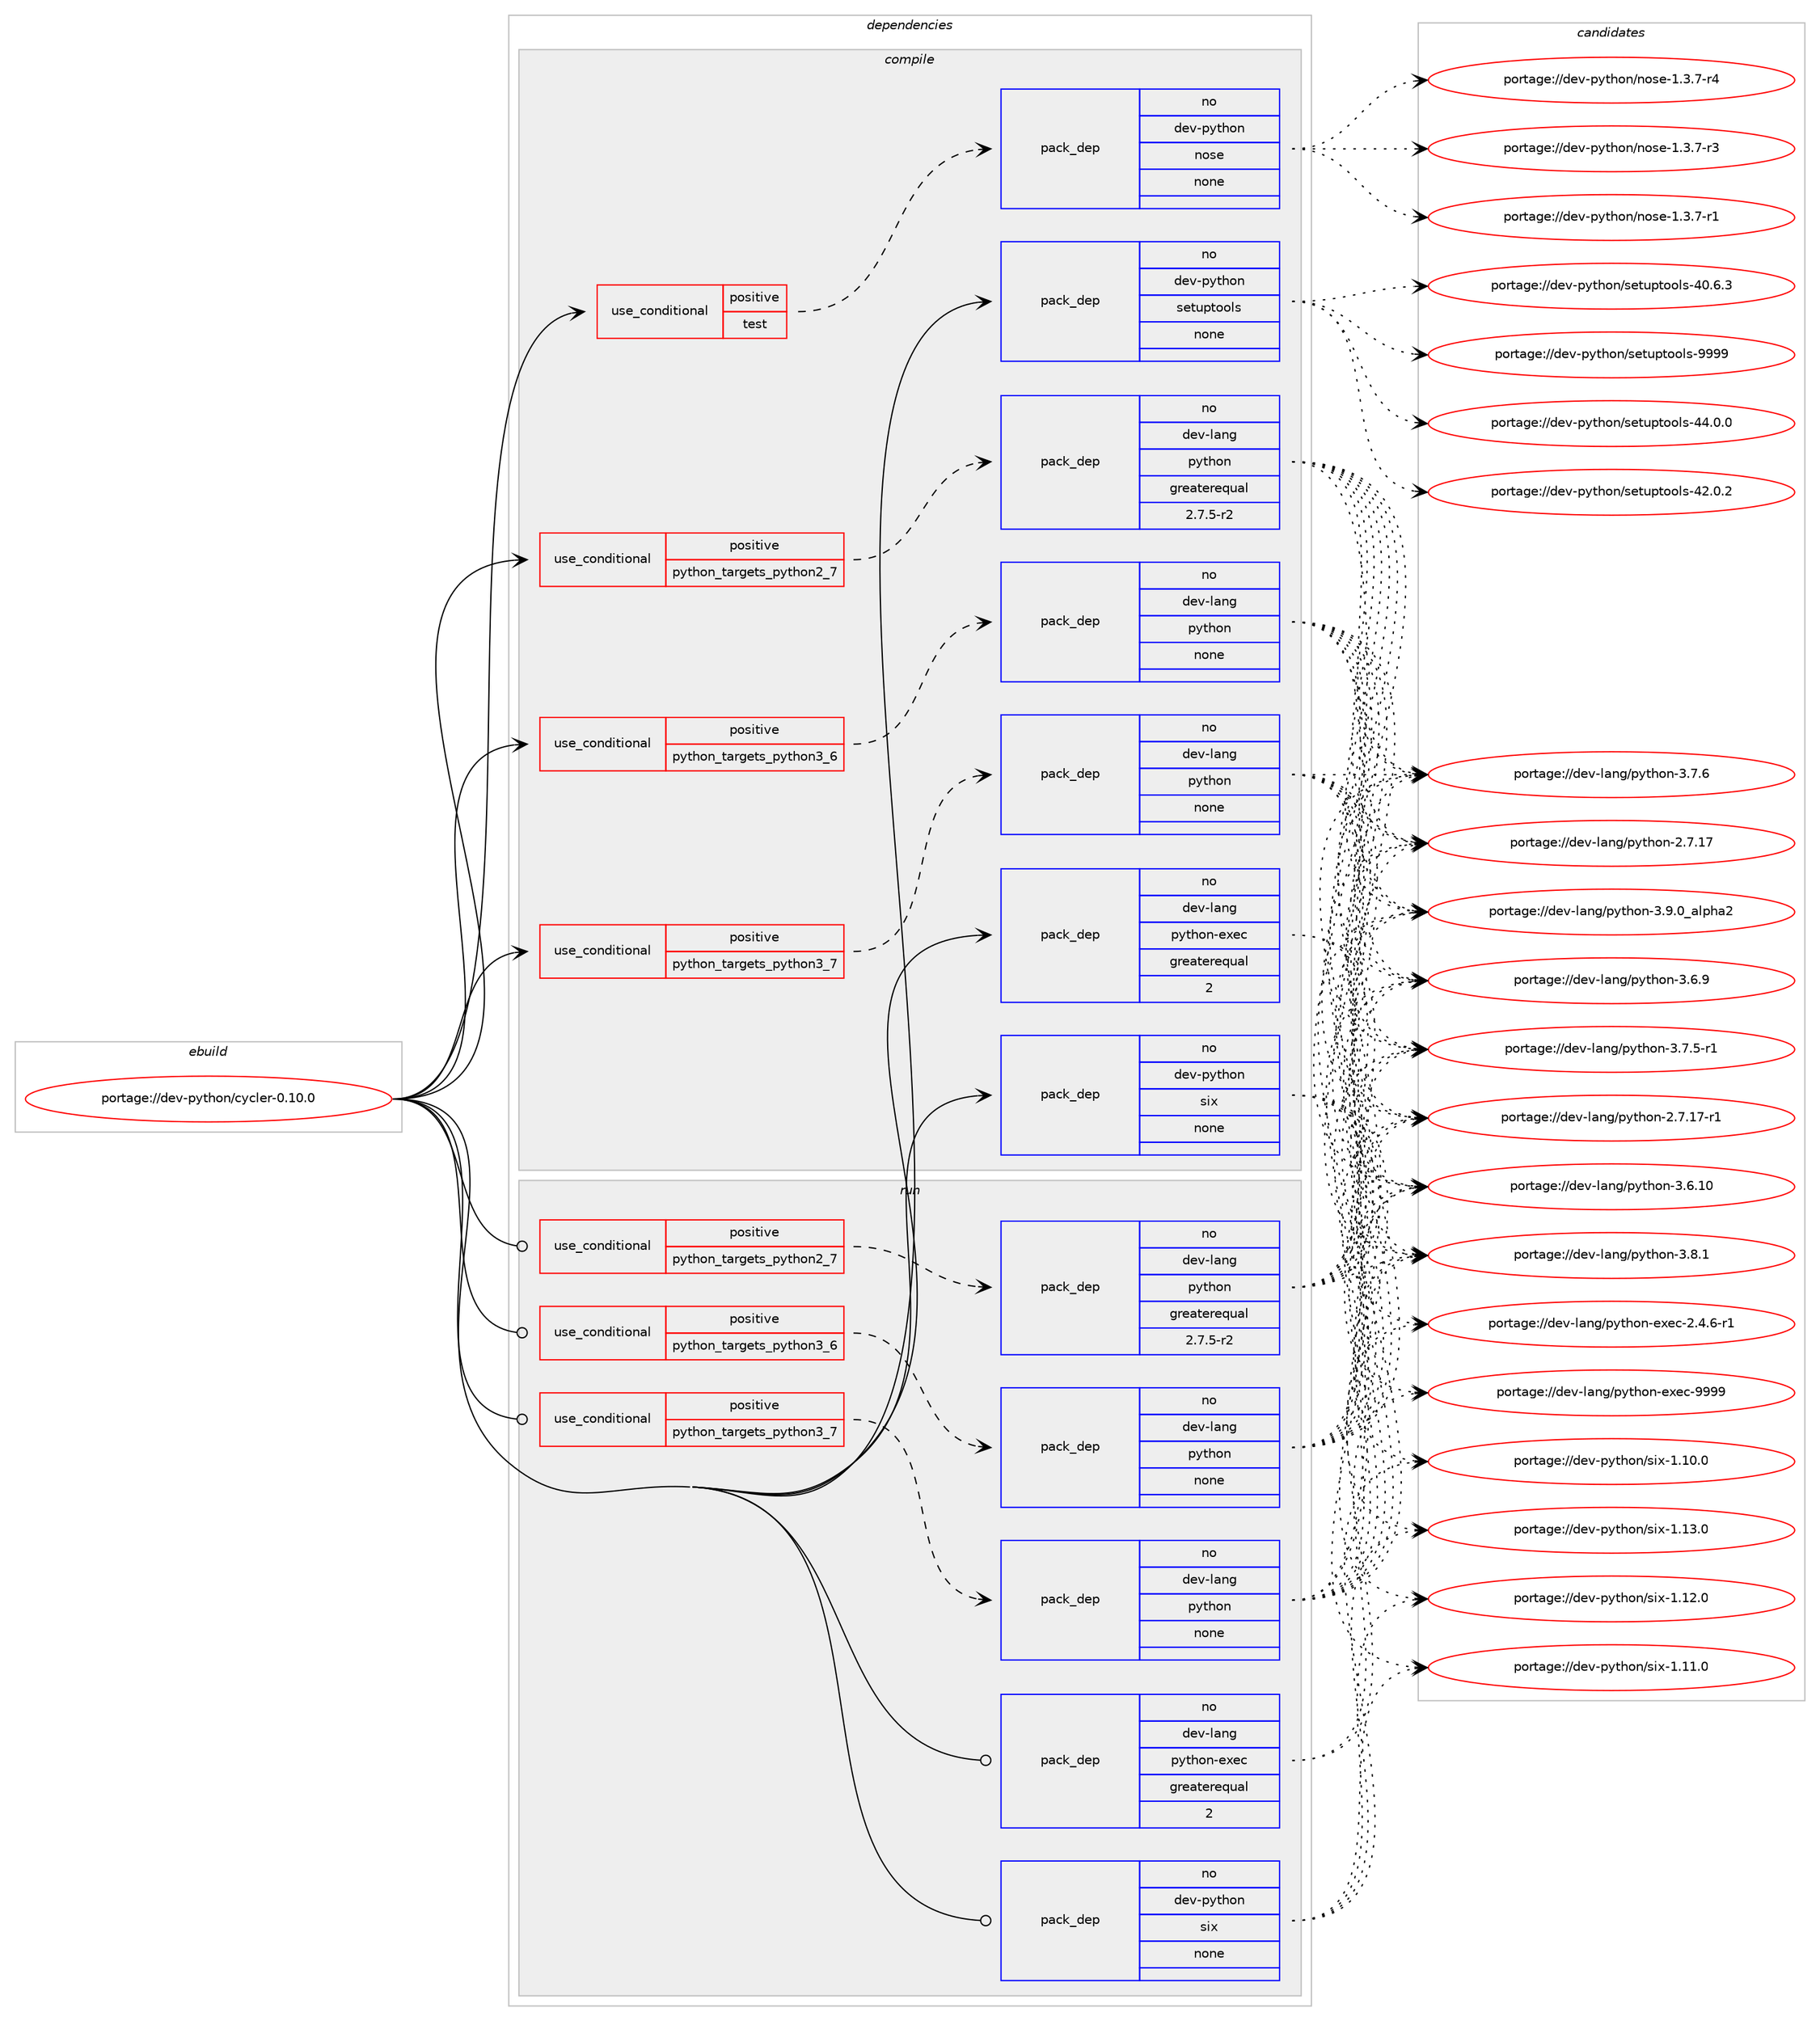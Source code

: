 digraph prolog {

# *************
# Graph options
# *************

newrank=true;
concentrate=true;
compound=true;
graph [rankdir=LR,fontname=Helvetica,fontsize=10,ranksep=1.5];#, ranksep=2.5, nodesep=0.2];
edge  [arrowhead=vee];
node  [fontname=Helvetica,fontsize=10];

# **********
# The ebuild
# **********

subgraph cluster_leftcol {
color=gray;
rank=same;
label=<<i>ebuild</i>>;
id [label="portage://dev-python/cycler-0.10.0", color=red, width=4, href="../dev-python/cycler-0.10.0.svg"];
}

# ****************
# The dependencies
# ****************

subgraph cluster_midcol {
color=gray;
label=<<i>dependencies</i>>;
subgraph cluster_compile {
fillcolor="#eeeeee";
style=filled;
label=<<i>compile</i>>;
subgraph cond117159 {
dependency465270 [label=<<TABLE BORDER="0" CELLBORDER="1" CELLSPACING="0" CELLPADDING="4"><TR><TD ROWSPAN="3" CELLPADDING="10">use_conditional</TD></TR><TR><TD>positive</TD></TR><TR><TD>python_targets_python2_7</TD></TR></TABLE>>, shape=none, color=red];
subgraph pack343117 {
dependency465271 [label=<<TABLE BORDER="0" CELLBORDER="1" CELLSPACING="0" CELLPADDING="4" WIDTH="220"><TR><TD ROWSPAN="6" CELLPADDING="30">pack_dep</TD></TR><TR><TD WIDTH="110">no</TD></TR><TR><TD>dev-lang</TD></TR><TR><TD>python</TD></TR><TR><TD>greaterequal</TD></TR><TR><TD>2.7.5-r2</TD></TR></TABLE>>, shape=none, color=blue];
}
dependency465270:e -> dependency465271:w [weight=20,style="dashed",arrowhead="vee"];
}
id:e -> dependency465270:w [weight=20,style="solid",arrowhead="vee"];
subgraph cond117160 {
dependency465272 [label=<<TABLE BORDER="0" CELLBORDER="1" CELLSPACING="0" CELLPADDING="4"><TR><TD ROWSPAN="3" CELLPADDING="10">use_conditional</TD></TR><TR><TD>positive</TD></TR><TR><TD>python_targets_python3_6</TD></TR></TABLE>>, shape=none, color=red];
subgraph pack343118 {
dependency465273 [label=<<TABLE BORDER="0" CELLBORDER="1" CELLSPACING="0" CELLPADDING="4" WIDTH="220"><TR><TD ROWSPAN="6" CELLPADDING="30">pack_dep</TD></TR><TR><TD WIDTH="110">no</TD></TR><TR><TD>dev-lang</TD></TR><TR><TD>python</TD></TR><TR><TD>none</TD></TR><TR><TD></TD></TR></TABLE>>, shape=none, color=blue];
}
dependency465272:e -> dependency465273:w [weight=20,style="dashed",arrowhead="vee"];
}
id:e -> dependency465272:w [weight=20,style="solid",arrowhead="vee"];
subgraph cond117161 {
dependency465274 [label=<<TABLE BORDER="0" CELLBORDER="1" CELLSPACING="0" CELLPADDING="4"><TR><TD ROWSPAN="3" CELLPADDING="10">use_conditional</TD></TR><TR><TD>positive</TD></TR><TR><TD>python_targets_python3_7</TD></TR></TABLE>>, shape=none, color=red];
subgraph pack343119 {
dependency465275 [label=<<TABLE BORDER="0" CELLBORDER="1" CELLSPACING="0" CELLPADDING="4" WIDTH="220"><TR><TD ROWSPAN="6" CELLPADDING="30">pack_dep</TD></TR><TR><TD WIDTH="110">no</TD></TR><TR><TD>dev-lang</TD></TR><TR><TD>python</TD></TR><TR><TD>none</TD></TR><TR><TD></TD></TR></TABLE>>, shape=none, color=blue];
}
dependency465274:e -> dependency465275:w [weight=20,style="dashed",arrowhead="vee"];
}
id:e -> dependency465274:w [weight=20,style="solid",arrowhead="vee"];
subgraph cond117162 {
dependency465276 [label=<<TABLE BORDER="0" CELLBORDER="1" CELLSPACING="0" CELLPADDING="4"><TR><TD ROWSPAN="3" CELLPADDING="10">use_conditional</TD></TR><TR><TD>positive</TD></TR><TR><TD>test</TD></TR></TABLE>>, shape=none, color=red];
subgraph pack343120 {
dependency465277 [label=<<TABLE BORDER="0" CELLBORDER="1" CELLSPACING="0" CELLPADDING="4" WIDTH="220"><TR><TD ROWSPAN="6" CELLPADDING="30">pack_dep</TD></TR><TR><TD WIDTH="110">no</TD></TR><TR><TD>dev-python</TD></TR><TR><TD>nose</TD></TR><TR><TD>none</TD></TR><TR><TD></TD></TR></TABLE>>, shape=none, color=blue];
}
dependency465276:e -> dependency465277:w [weight=20,style="dashed",arrowhead="vee"];
}
id:e -> dependency465276:w [weight=20,style="solid",arrowhead="vee"];
subgraph pack343121 {
dependency465278 [label=<<TABLE BORDER="0" CELLBORDER="1" CELLSPACING="0" CELLPADDING="4" WIDTH="220"><TR><TD ROWSPAN="6" CELLPADDING="30">pack_dep</TD></TR><TR><TD WIDTH="110">no</TD></TR><TR><TD>dev-lang</TD></TR><TR><TD>python-exec</TD></TR><TR><TD>greaterequal</TD></TR><TR><TD>2</TD></TR></TABLE>>, shape=none, color=blue];
}
id:e -> dependency465278:w [weight=20,style="solid",arrowhead="vee"];
subgraph pack343122 {
dependency465279 [label=<<TABLE BORDER="0" CELLBORDER="1" CELLSPACING="0" CELLPADDING="4" WIDTH="220"><TR><TD ROWSPAN="6" CELLPADDING="30">pack_dep</TD></TR><TR><TD WIDTH="110">no</TD></TR><TR><TD>dev-python</TD></TR><TR><TD>setuptools</TD></TR><TR><TD>none</TD></TR><TR><TD></TD></TR></TABLE>>, shape=none, color=blue];
}
id:e -> dependency465279:w [weight=20,style="solid",arrowhead="vee"];
subgraph pack343123 {
dependency465280 [label=<<TABLE BORDER="0" CELLBORDER="1" CELLSPACING="0" CELLPADDING="4" WIDTH="220"><TR><TD ROWSPAN="6" CELLPADDING="30">pack_dep</TD></TR><TR><TD WIDTH="110">no</TD></TR><TR><TD>dev-python</TD></TR><TR><TD>six</TD></TR><TR><TD>none</TD></TR><TR><TD></TD></TR></TABLE>>, shape=none, color=blue];
}
id:e -> dependency465280:w [weight=20,style="solid",arrowhead="vee"];
}
subgraph cluster_compileandrun {
fillcolor="#eeeeee";
style=filled;
label=<<i>compile and run</i>>;
}
subgraph cluster_run {
fillcolor="#eeeeee";
style=filled;
label=<<i>run</i>>;
subgraph cond117163 {
dependency465281 [label=<<TABLE BORDER="0" CELLBORDER="1" CELLSPACING="0" CELLPADDING="4"><TR><TD ROWSPAN="3" CELLPADDING="10">use_conditional</TD></TR><TR><TD>positive</TD></TR><TR><TD>python_targets_python2_7</TD></TR></TABLE>>, shape=none, color=red];
subgraph pack343124 {
dependency465282 [label=<<TABLE BORDER="0" CELLBORDER="1" CELLSPACING="0" CELLPADDING="4" WIDTH="220"><TR><TD ROWSPAN="6" CELLPADDING="30">pack_dep</TD></TR><TR><TD WIDTH="110">no</TD></TR><TR><TD>dev-lang</TD></TR><TR><TD>python</TD></TR><TR><TD>greaterequal</TD></TR><TR><TD>2.7.5-r2</TD></TR></TABLE>>, shape=none, color=blue];
}
dependency465281:e -> dependency465282:w [weight=20,style="dashed",arrowhead="vee"];
}
id:e -> dependency465281:w [weight=20,style="solid",arrowhead="odot"];
subgraph cond117164 {
dependency465283 [label=<<TABLE BORDER="0" CELLBORDER="1" CELLSPACING="0" CELLPADDING="4"><TR><TD ROWSPAN="3" CELLPADDING="10">use_conditional</TD></TR><TR><TD>positive</TD></TR><TR><TD>python_targets_python3_6</TD></TR></TABLE>>, shape=none, color=red];
subgraph pack343125 {
dependency465284 [label=<<TABLE BORDER="0" CELLBORDER="1" CELLSPACING="0" CELLPADDING="4" WIDTH="220"><TR><TD ROWSPAN="6" CELLPADDING="30">pack_dep</TD></TR><TR><TD WIDTH="110">no</TD></TR><TR><TD>dev-lang</TD></TR><TR><TD>python</TD></TR><TR><TD>none</TD></TR><TR><TD></TD></TR></TABLE>>, shape=none, color=blue];
}
dependency465283:e -> dependency465284:w [weight=20,style="dashed",arrowhead="vee"];
}
id:e -> dependency465283:w [weight=20,style="solid",arrowhead="odot"];
subgraph cond117165 {
dependency465285 [label=<<TABLE BORDER="0" CELLBORDER="1" CELLSPACING="0" CELLPADDING="4"><TR><TD ROWSPAN="3" CELLPADDING="10">use_conditional</TD></TR><TR><TD>positive</TD></TR><TR><TD>python_targets_python3_7</TD></TR></TABLE>>, shape=none, color=red];
subgraph pack343126 {
dependency465286 [label=<<TABLE BORDER="0" CELLBORDER="1" CELLSPACING="0" CELLPADDING="4" WIDTH="220"><TR><TD ROWSPAN="6" CELLPADDING="30">pack_dep</TD></TR><TR><TD WIDTH="110">no</TD></TR><TR><TD>dev-lang</TD></TR><TR><TD>python</TD></TR><TR><TD>none</TD></TR><TR><TD></TD></TR></TABLE>>, shape=none, color=blue];
}
dependency465285:e -> dependency465286:w [weight=20,style="dashed",arrowhead="vee"];
}
id:e -> dependency465285:w [weight=20,style="solid",arrowhead="odot"];
subgraph pack343127 {
dependency465287 [label=<<TABLE BORDER="0" CELLBORDER="1" CELLSPACING="0" CELLPADDING="4" WIDTH="220"><TR><TD ROWSPAN="6" CELLPADDING="30">pack_dep</TD></TR><TR><TD WIDTH="110">no</TD></TR><TR><TD>dev-lang</TD></TR><TR><TD>python-exec</TD></TR><TR><TD>greaterequal</TD></TR><TR><TD>2</TD></TR></TABLE>>, shape=none, color=blue];
}
id:e -> dependency465287:w [weight=20,style="solid",arrowhead="odot"];
subgraph pack343128 {
dependency465288 [label=<<TABLE BORDER="0" CELLBORDER="1" CELLSPACING="0" CELLPADDING="4" WIDTH="220"><TR><TD ROWSPAN="6" CELLPADDING="30">pack_dep</TD></TR><TR><TD WIDTH="110">no</TD></TR><TR><TD>dev-python</TD></TR><TR><TD>six</TD></TR><TR><TD>none</TD></TR><TR><TD></TD></TR></TABLE>>, shape=none, color=blue];
}
id:e -> dependency465288:w [weight=20,style="solid",arrowhead="odot"];
}
}

# **************
# The candidates
# **************

subgraph cluster_choices {
rank=same;
color=gray;
label=<<i>candidates</i>>;

subgraph choice343117 {
color=black;
nodesep=1;
choice10010111845108971101034711212111610411111045514657464895971081121049750 [label="portage://dev-lang/python-3.9.0_alpha2", color=red, width=4,href="../dev-lang/python-3.9.0_alpha2.svg"];
choice100101118451089711010347112121116104111110455146564649 [label="portage://dev-lang/python-3.8.1", color=red, width=4,href="../dev-lang/python-3.8.1.svg"];
choice100101118451089711010347112121116104111110455146554654 [label="portage://dev-lang/python-3.7.6", color=red, width=4,href="../dev-lang/python-3.7.6.svg"];
choice1001011184510897110103471121211161041111104551465546534511449 [label="portage://dev-lang/python-3.7.5-r1", color=red, width=4,href="../dev-lang/python-3.7.5-r1.svg"];
choice100101118451089711010347112121116104111110455146544657 [label="portage://dev-lang/python-3.6.9", color=red, width=4,href="../dev-lang/python-3.6.9.svg"];
choice10010111845108971101034711212111610411111045514654464948 [label="portage://dev-lang/python-3.6.10", color=red, width=4,href="../dev-lang/python-3.6.10.svg"];
choice100101118451089711010347112121116104111110455046554649554511449 [label="portage://dev-lang/python-2.7.17-r1", color=red, width=4,href="../dev-lang/python-2.7.17-r1.svg"];
choice10010111845108971101034711212111610411111045504655464955 [label="portage://dev-lang/python-2.7.17", color=red, width=4,href="../dev-lang/python-2.7.17.svg"];
dependency465271:e -> choice10010111845108971101034711212111610411111045514657464895971081121049750:w [style=dotted,weight="100"];
dependency465271:e -> choice100101118451089711010347112121116104111110455146564649:w [style=dotted,weight="100"];
dependency465271:e -> choice100101118451089711010347112121116104111110455146554654:w [style=dotted,weight="100"];
dependency465271:e -> choice1001011184510897110103471121211161041111104551465546534511449:w [style=dotted,weight="100"];
dependency465271:e -> choice100101118451089711010347112121116104111110455146544657:w [style=dotted,weight="100"];
dependency465271:e -> choice10010111845108971101034711212111610411111045514654464948:w [style=dotted,weight="100"];
dependency465271:e -> choice100101118451089711010347112121116104111110455046554649554511449:w [style=dotted,weight="100"];
dependency465271:e -> choice10010111845108971101034711212111610411111045504655464955:w [style=dotted,weight="100"];
}
subgraph choice343118 {
color=black;
nodesep=1;
choice10010111845108971101034711212111610411111045514657464895971081121049750 [label="portage://dev-lang/python-3.9.0_alpha2", color=red, width=4,href="../dev-lang/python-3.9.0_alpha2.svg"];
choice100101118451089711010347112121116104111110455146564649 [label="portage://dev-lang/python-3.8.1", color=red, width=4,href="../dev-lang/python-3.8.1.svg"];
choice100101118451089711010347112121116104111110455146554654 [label="portage://dev-lang/python-3.7.6", color=red, width=4,href="../dev-lang/python-3.7.6.svg"];
choice1001011184510897110103471121211161041111104551465546534511449 [label="portage://dev-lang/python-3.7.5-r1", color=red, width=4,href="../dev-lang/python-3.7.5-r1.svg"];
choice100101118451089711010347112121116104111110455146544657 [label="portage://dev-lang/python-3.6.9", color=red, width=4,href="../dev-lang/python-3.6.9.svg"];
choice10010111845108971101034711212111610411111045514654464948 [label="portage://dev-lang/python-3.6.10", color=red, width=4,href="../dev-lang/python-3.6.10.svg"];
choice100101118451089711010347112121116104111110455046554649554511449 [label="portage://dev-lang/python-2.7.17-r1", color=red, width=4,href="../dev-lang/python-2.7.17-r1.svg"];
choice10010111845108971101034711212111610411111045504655464955 [label="portage://dev-lang/python-2.7.17", color=red, width=4,href="../dev-lang/python-2.7.17.svg"];
dependency465273:e -> choice10010111845108971101034711212111610411111045514657464895971081121049750:w [style=dotted,weight="100"];
dependency465273:e -> choice100101118451089711010347112121116104111110455146564649:w [style=dotted,weight="100"];
dependency465273:e -> choice100101118451089711010347112121116104111110455146554654:w [style=dotted,weight="100"];
dependency465273:e -> choice1001011184510897110103471121211161041111104551465546534511449:w [style=dotted,weight="100"];
dependency465273:e -> choice100101118451089711010347112121116104111110455146544657:w [style=dotted,weight="100"];
dependency465273:e -> choice10010111845108971101034711212111610411111045514654464948:w [style=dotted,weight="100"];
dependency465273:e -> choice100101118451089711010347112121116104111110455046554649554511449:w [style=dotted,weight="100"];
dependency465273:e -> choice10010111845108971101034711212111610411111045504655464955:w [style=dotted,weight="100"];
}
subgraph choice343119 {
color=black;
nodesep=1;
choice10010111845108971101034711212111610411111045514657464895971081121049750 [label="portage://dev-lang/python-3.9.0_alpha2", color=red, width=4,href="../dev-lang/python-3.9.0_alpha2.svg"];
choice100101118451089711010347112121116104111110455146564649 [label="portage://dev-lang/python-3.8.1", color=red, width=4,href="../dev-lang/python-3.8.1.svg"];
choice100101118451089711010347112121116104111110455146554654 [label="portage://dev-lang/python-3.7.6", color=red, width=4,href="../dev-lang/python-3.7.6.svg"];
choice1001011184510897110103471121211161041111104551465546534511449 [label="portage://dev-lang/python-3.7.5-r1", color=red, width=4,href="../dev-lang/python-3.7.5-r1.svg"];
choice100101118451089711010347112121116104111110455146544657 [label="portage://dev-lang/python-3.6.9", color=red, width=4,href="../dev-lang/python-3.6.9.svg"];
choice10010111845108971101034711212111610411111045514654464948 [label="portage://dev-lang/python-3.6.10", color=red, width=4,href="../dev-lang/python-3.6.10.svg"];
choice100101118451089711010347112121116104111110455046554649554511449 [label="portage://dev-lang/python-2.7.17-r1", color=red, width=4,href="../dev-lang/python-2.7.17-r1.svg"];
choice10010111845108971101034711212111610411111045504655464955 [label="portage://dev-lang/python-2.7.17", color=red, width=4,href="../dev-lang/python-2.7.17.svg"];
dependency465275:e -> choice10010111845108971101034711212111610411111045514657464895971081121049750:w [style=dotted,weight="100"];
dependency465275:e -> choice100101118451089711010347112121116104111110455146564649:w [style=dotted,weight="100"];
dependency465275:e -> choice100101118451089711010347112121116104111110455146554654:w [style=dotted,weight="100"];
dependency465275:e -> choice1001011184510897110103471121211161041111104551465546534511449:w [style=dotted,weight="100"];
dependency465275:e -> choice100101118451089711010347112121116104111110455146544657:w [style=dotted,weight="100"];
dependency465275:e -> choice10010111845108971101034711212111610411111045514654464948:w [style=dotted,weight="100"];
dependency465275:e -> choice100101118451089711010347112121116104111110455046554649554511449:w [style=dotted,weight="100"];
dependency465275:e -> choice10010111845108971101034711212111610411111045504655464955:w [style=dotted,weight="100"];
}
subgraph choice343120 {
color=black;
nodesep=1;
choice10010111845112121116104111110471101111151014549465146554511452 [label="portage://dev-python/nose-1.3.7-r4", color=red, width=4,href="../dev-python/nose-1.3.7-r4.svg"];
choice10010111845112121116104111110471101111151014549465146554511451 [label="portage://dev-python/nose-1.3.7-r3", color=red, width=4,href="../dev-python/nose-1.3.7-r3.svg"];
choice10010111845112121116104111110471101111151014549465146554511449 [label="portage://dev-python/nose-1.3.7-r1", color=red, width=4,href="../dev-python/nose-1.3.7-r1.svg"];
dependency465277:e -> choice10010111845112121116104111110471101111151014549465146554511452:w [style=dotted,weight="100"];
dependency465277:e -> choice10010111845112121116104111110471101111151014549465146554511451:w [style=dotted,weight="100"];
dependency465277:e -> choice10010111845112121116104111110471101111151014549465146554511449:w [style=dotted,weight="100"];
}
subgraph choice343121 {
color=black;
nodesep=1;
choice10010111845108971101034711212111610411111045101120101994557575757 [label="portage://dev-lang/python-exec-9999", color=red, width=4,href="../dev-lang/python-exec-9999.svg"];
choice10010111845108971101034711212111610411111045101120101994550465246544511449 [label="portage://dev-lang/python-exec-2.4.6-r1", color=red, width=4,href="../dev-lang/python-exec-2.4.6-r1.svg"];
dependency465278:e -> choice10010111845108971101034711212111610411111045101120101994557575757:w [style=dotted,weight="100"];
dependency465278:e -> choice10010111845108971101034711212111610411111045101120101994550465246544511449:w [style=dotted,weight="100"];
}
subgraph choice343122 {
color=black;
nodesep=1;
choice10010111845112121116104111110471151011161171121161111111081154557575757 [label="portage://dev-python/setuptools-9999", color=red, width=4,href="../dev-python/setuptools-9999.svg"];
choice100101118451121211161041111104711510111611711211611111110811545525246484648 [label="portage://dev-python/setuptools-44.0.0", color=red, width=4,href="../dev-python/setuptools-44.0.0.svg"];
choice100101118451121211161041111104711510111611711211611111110811545525046484650 [label="portage://dev-python/setuptools-42.0.2", color=red, width=4,href="../dev-python/setuptools-42.0.2.svg"];
choice100101118451121211161041111104711510111611711211611111110811545524846544651 [label="portage://dev-python/setuptools-40.6.3", color=red, width=4,href="../dev-python/setuptools-40.6.3.svg"];
dependency465279:e -> choice10010111845112121116104111110471151011161171121161111111081154557575757:w [style=dotted,weight="100"];
dependency465279:e -> choice100101118451121211161041111104711510111611711211611111110811545525246484648:w [style=dotted,weight="100"];
dependency465279:e -> choice100101118451121211161041111104711510111611711211611111110811545525046484650:w [style=dotted,weight="100"];
dependency465279:e -> choice100101118451121211161041111104711510111611711211611111110811545524846544651:w [style=dotted,weight="100"];
}
subgraph choice343123 {
color=black;
nodesep=1;
choice100101118451121211161041111104711510512045494649514648 [label="portage://dev-python/six-1.13.0", color=red, width=4,href="../dev-python/six-1.13.0.svg"];
choice100101118451121211161041111104711510512045494649504648 [label="portage://dev-python/six-1.12.0", color=red, width=4,href="../dev-python/six-1.12.0.svg"];
choice100101118451121211161041111104711510512045494649494648 [label="portage://dev-python/six-1.11.0", color=red, width=4,href="../dev-python/six-1.11.0.svg"];
choice100101118451121211161041111104711510512045494649484648 [label="portage://dev-python/six-1.10.0", color=red, width=4,href="../dev-python/six-1.10.0.svg"];
dependency465280:e -> choice100101118451121211161041111104711510512045494649514648:w [style=dotted,weight="100"];
dependency465280:e -> choice100101118451121211161041111104711510512045494649504648:w [style=dotted,weight="100"];
dependency465280:e -> choice100101118451121211161041111104711510512045494649494648:w [style=dotted,weight="100"];
dependency465280:e -> choice100101118451121211161041111104711510512045494649484648:w [style=dotted,weight="100"];
}
subgraph choice343124 {
color=black;
nodesep=1;
choice10010111845108971101034711212111610411111045514657464895971081121049750 [label="portage://dev-lang/python-3.9.0_alpha2", color=red, width=4,href="../dev-lang/python-3.9.0_alpha2.svg"];
choice100101118451089711010347112121116104111110455146564649 [label="portage://dev-lang/python-3.8.1", color=red, width=4,href="../dev-lang/python-3.8.1.svg"];
choice100101118451089711010347112121116104111110455146554654 [label="portage://dev-lang/python-3.7.6", color=red, width=4,href="../dev-lang/python-3.7.6.svg"];
choice1001011184510897110103471121211161041111104551465546534511449 [label="portage://dev-lang/python-3.7.5-r1", color=red, width=4,href="../dev-lang/python-3.7.5-r1.svg"];
choice100101118451089711010347112121116104111110455146544657 [label="portage://dev-lang/python-3.6.9", color=red, width=4,href="../dev-lang/python-3.6.9.svg"];
choice10010111845108971101034711212111610411111045514654464948 [label="portage://dev-lang/python-3.6.10", color=red, width=4,href="../dev-lang/python-3.6.10.svg"];
choice100101118451089711010347112121116104111110455046554649554511449 [label="portage://dev-lang/python-2.7.17-r1", color=red, width=4,href="../dev-lang/python-2.7.17-r1.svg"];
choice10010111845108971101034711212111610411111045504655464955 [label="portage://dev-lang/python-2.7.17", color=red, width=4,href="../dev-lang/python-2.7.17.svg"];
dependency465282:e -> choice10010111845108971101034711212111610411111045514657464895971081121049750:w [style=dotted,weight="100"];
dependency465282:e -> choice100101118451089711010347112121116104111110455146564649:w [style=dotted,weight="100"];
dependency465282:e -> choice100101118451089711010347112121116104111110455146554654:w [style=dotted,weight="100"];
dependency465282:e -> choice1001011184510897110103471121211161041111104551465546534511449:w [style=dotted,weight="100"];
dependency465282:e -> choice100101118451089711010347112121116104111110455146544657:w [style=dotted,weight="100"];
dependency465282:e -> choice10010111845108971101034711212111610411111045514654464948:w [style=dotted,weight="100"];
dependency465282:e -> choice100101118451089711010347112121116104111110455046554649554511449:w [style=dotted,weight="100"];
dependency465282:e -> choice10010111845108971101034711212111610411111045504655464955:w [style=dotted,weight="100"];
}
subgraph choice343125 {
color=black;
nodesep=1;
choice10010111845108971101034711212111610411111045514657464895971081121049750 [label="portage://dev-lang/python-3.9.0_alpha2", color=red, width=4,href="../dev-lang/python-3.9.0_alpha2.svg"];
choice100101118451089711010347112121116104111110455146564649 [label="portage://dev-lang/python-3.8.1", color=red, width=4,href="../dev-lang/python-3.8.1.svg"];
choice100101118451089711010347112121116104111110455146554654 [label="portage://dev-lang/python-3.7.6", color=red, width=4,href="../dev-lang/python-3.7.6.svg"];
choice1001011184510897110103471121211161041111104551465546534511449 [label="portage://dev-lang/python-3.7.5-r1", color=red, width=4,href="../dev-lang/python-3.7.5-r1.svg"];
choice100101118451089711010347112121116104111110455146544657 [label="portage://dev-lang/python-3.6.9", color=red, width=4,href="../dev-lang/python-3.6.9.svg"];
choice10010111845108971101034711212111610411111045514654464948 [label="portage://dev-lang/python-3.6.10", color=red, width=4,href="../dev-lang/python-3.6.10.svg"];
choice100101118451089711010347112121116104111110455046554649554511449 [label="portage://dev-lang/python-2.7.17-r1", color=red, width=4,href="../dev-lang/python-2.7.17-r1.svg"];
choice10010111845108971101034711212111610411111045504655464955 [label="portage://dev-lang/python-2.7.17", color=red, width=4,href="../dev-lang/python-2.7.17.svg"];
dependency465284:e -> choice10010111845108971101034711212111610411111045514657464895971081121049750:w [style=dotted,weight="100"];
dependency465284:e -> choice100101118451089711010347112121116104111110455146564649:w [style=dotted,weight="100"];
dependency465284:e -> choice100101118451089711010347112121116104111110455146554654:w [style=dotted,weight="100"];
dependency465284:e -> choice1001011184510897110103471121211161041111104551465546534511449:w [style=dotted,weight="100"];
dependency465284:e -> choice100101118451089711010347112121116104111110455146544657:w [style=dotted,weight="100"];
dependency465284:e -> choice10010111845108971101034711212111610411111045514654464948:w [style=dotted,weight="100"];
dependency465284:e -> choice100101118451089711010347112121116104111110455046554649554511449:w [style=dotted,weight="100"];
dependency465284:e -> choice10010111845108971101034711212111610411111045504655464955:w [style=dotted,weight="100"];
}
subgraph choice343126 {
color=black;
nodesep=1;
choice10010111845108971101034711212111610411111045514657464895971081121049750 [label="portage://dev-lang/python-3.9.0_alpha2", color=red, width=4,href="../dev-lang/python-3.9.0_alpha2.svg"];
choice100101118451089711010347112121116104111110455146564649 [label="portage://dev-lang/python-3.8.1", color=red, width=4,href="../dev-lang/python-3.8.1.svg"];
choice100101118451089711010347112121116104111110455146554654 [label="portage://dev-lang/python-3.7.6", color=red, width=4,href="../dev-lang/python-3.7.6.svg"];
choice1001011184510897110103471121211161041111104551465546534511449 [label="portage://dev-lang/python-3.7.5-r1", color=red, width=4,href="../dev-lang/python-3.7.5-r1.svg"];
choice100101118451089711010347112121116104111110455146544657 [label="portage://dev-lang/python-3.6.9", color=red, width=4,href="../dev-lang/python-3.6.9.svg"];
choice10010111845108971101034711212111610411111045514654464948 [label="portage://dev-lang/python-3.6.10", color=red, width=4,href="../dev-lang/python-3.6.10.svg"];
choice100101118451089711010347112121116104111110455046554649554511449 [label="portage://dev-lang/python-2.7.17-r1", color=red, width=4,href="../dev-lang/python-2.7.17-r1.svg"];
choice10010111845108971101034711212111610411111045504655464955 [label="portage://dev-lang/python-2.7.17", color=red, width=4,href="../dev-lang/python-2.7.17.svg"];
dependency465286:e -> choice10010111845108971101034711212111610411111045514657464895971081121049750:w [style=dotted,weight="100"];
dependency465286:e -> choice100101118451089711010347112121116104111110455146564649:w [style=dotted,weight="100"];
dependency465286:e -> choice100101118451089711010347112121116104111110455146554654:w [style=dotted,weight="100"];
dependency465286:e -> choice1001011184510897110103471121211161041111104551465546534511449:w [style=dotted,weight="100"];
dependency465286:e -> choice100101118451089711010347112121116104111110455146544657:w [style=dotted,weight="100"];
dependency465286:e -> choice10010111845108971101034711212111610411111045514654464948:w [style=dotted,weight="100"];
dependency465286:e -> choice100101118451089711010347112121116104111110455046554649554511449:w [style=dotted,weight="100"];
dependency465286:e -> choice10010111845108971101034711212111610411111045504655464955:w [style=dotted,weight="100"];
}
subgraph choice343127 {
color=black;
nodesep=1;
choice10010111845108971101034711212111610411111045101120101994557575757 [label="portage://dev-lang/python-exec-9999", color=red, width=4,href="../dev-lang/python-exec-9999.svg"];
choice10010111845108971101034711212111610411111045101120101994550465246544511449 [label="portage://dev-lang/python-exec-2.4.6-r1", color=red, width=4,href="../dev-lang/python-exec-2.4.6-r1.svg"];
dependency465287:e -> choice10010111845108971101034711212111610411111045101120101994557575757:w [style=dotted,weight="100"];
dependency465287:e -> choice10010111845108971101034711212111610411111045101120101994550465246544511449:w [style=dotted,weight="100"];
}
subgraph choice343128 {
color=black;
nodesep=1;
choice100101118451121211161041111104711510512045494649514648 [label="portage://dev-python/six-1.13.0", color=red, width=4,href="../dev-python/six-1.13.0.svg"];
choice100101118451121211161041111104711510512045494649504648 [label="portage://dev-python/six-1.12.0", color=red, width=4,href="../dev-python/six-1.12.0.svg"];
choice100101118451121211161041111104711510512045494649494648 [label="portage://dev-python/six-1.11.0", color=red, width=4,href="../dev-python/six-1.11.0.svg"];
choice100101118451121211161041111104711510512045494649484648 [label="portage://dev-python/six-1.10.0", color=red, width=4,href="../dev-python/six-1.10.0.svg"];
dependency465288:e -> choice100101118451121211161041111104711510512045494649514648:w [style=dotted,weight="100"];
dependency465288:e -> choice100101118451121211161041111104711510512045494649504648:w [style=dotted,weight="100"];
dependency465288:e -> choice100101118451121211161041111104711510512045494649494648:w [style=dotted,weight="100"];
dependency465288:e -> choice100101118451121211161041111104711510512045494649484648:w [style=dotted,weight="100"];
}
}

}
